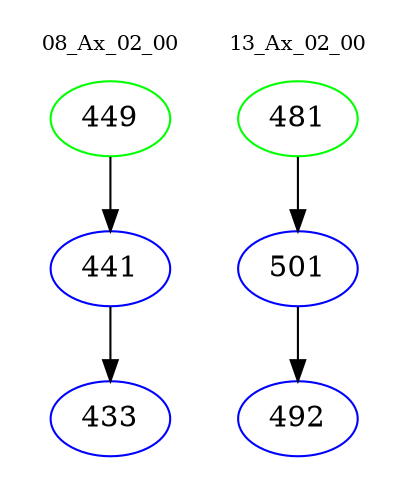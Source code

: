 digraph{
subgraph cluster_0 {
color = white
label = "08_Ax_02_00";
fontsize=10;
T0_449 [label="449", color="green"]
T0_449 -> T0_441 [color="black"]
T0_441 [label="441", color="blue"]
T0_441 -> T0_433 [color="black"]
T0_433 [label="433", color="blue"]
}
subgraph cluster_1 {
color = white
label = "13_Ax_02_00";
fontsize=10;
T1_481 [label="481", color="green"]
T1_481 -> T1_501 [color="black"]
T1_501 [label="501", color="blue"]
T1_501 -> T1_492 [color="black"]
T1_492 [label="492", color="blue"]
}
}
